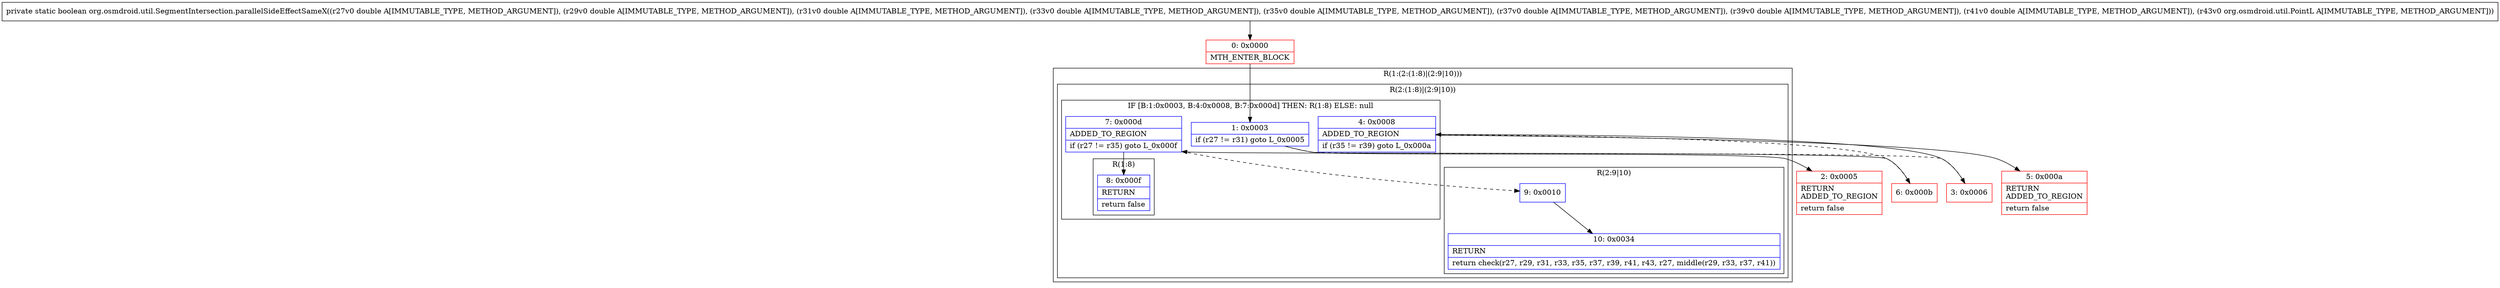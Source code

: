 digraph "CFG fororg.osmdroid.util.SegmentIntersection.parallelSideEffectSameX(DDDDDDDDLorg\/osmdroid\/util\/PointL;)Z" {
subgraph cluster_Region_359743439 {
label = "R(1:(2:(1:8)|(2:9|10)))";
node [shape=record,color=blue];
subgraph cluster_Region_1227073920 {
label = "R(2:(1:8)|(2:9|10))";
node [shape=record,color=blue];
subgraph cluster_IfRegion_197850252 {
label = "IF [B:1:0x0003, B:4:0x0008, B:7:0x000d] THEN: R(1:8) ELSE: null";
node [shape=record,color=blue];
Node_1 [shape=record,label="{1\:\ 0x0003|if (r27 != r31) goto L_0x0005\l}"];
Node_4 [shape=record,label="{4\:\ 0x0008|ADDED_TO_REGION\l|if (r35 != r39) goto L_0x000a\l}"];
Node_7 [shape=record,label="{7\:\ 0x000d|ADDED_TO_REGION\l|if (r27 != r35) goto L_0x000f\l}"];
subgraph cluster_Region_439115907 {
label = "R(1:8)";
node [shape=record,color=blue];
Node_8 [shape=record,label="{8\:\ 0x000f|RETURN\l|return false\l}"];
}
}
subgraph cluster_Region_104835918 {
label = "R(2:9|10)";
node [shape=record,color=blue];
Node_9 [shape=record,label="{9\:\ 0x0010}"];
Node_10 [shape=record,label="{10\:\ 0x0034|RETURN\l|return check(r27, r29, r31, r33, r35, r37, r39, r41, r43, r27, middle(r29, r33, r37, r41))\l}"];
}
}
}
Node_0 [shape=record,color=red,label="{0\:\ 0x0000|MTH_ENTER_BLOCK\l}"];
Node_2 [shape=record,color=red,label="{2\:\ 0x0005|RETURN\lADDED_TO_REGION\l|return false\l}"];
Node_3 [shape=record,color=red,label="{3\:\ 0x0006}"];
Node_5 [shape=record,color=red,label="{5\:\ 0x000a|RETURN\lADDED_TO_REGION\l|return false\l}"];
Node_6 [shape=record,color=red,label="{6\:\ 0x000b}"];
MethodNode[shape=record,label="{private static boolean org.osmdroid.util.SegmentIntersection.parallelSideEffectSameX((r27v0 double A[IMMUTABLE_TYPE, METHOD_ARGUMENT]), (r29v0 double A[IMMUTABLE_TYPE, METHOD_ARGUMENT]), (r31v0 double A[IMMUTABLE_TYPE, METHOD_ARGUMENT]), (r33v0 double A[IMMUTABLE_TYPE, METHOD_ARGUMENT]), (r35v0 double A[IMMUTABLE_TYPE, METHOD_ARGUMENT]), (r37v0 double A[IMMUTABLE_TYPE, METHOD_ARGUMENT]), (r39v0 double A[IMMUTABLE_TYPE, METHOD_ARGUMENT]), (r41v0 double A[IMMUTABLE_TYPE, METHOD_ARGUMENT]), (r43v0 org.osmdroid.util.PointL A[IMMUTABLE_TYPE, METHOD_ARGUMENT])) }"];
MethodNode -> Node_0;
Node_1 -> Node_2;
Node_1 -> Node_3[style=dashed];
Node_4 -> Node_5;
Node_4 -> Node_6[style=dashed];
Node_7 -> Node_8;
Node_7 -> Node_9[style=dashed];
Node_9 -> Node_10;
Node_0 -> Node_1;
Node_3 -> Node_4;
Node_6 -> Node_7;
}

